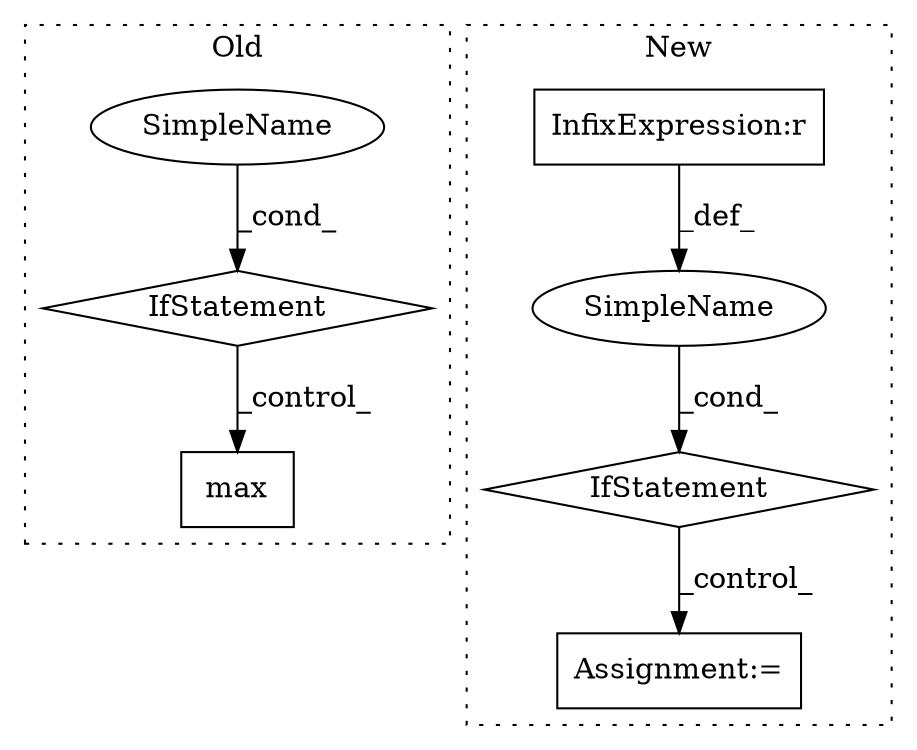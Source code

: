 digraph G {
subgraph cluster0 {
1 [label="max" a="32" s="860" l="5" shape="box"];
6 [label="IfStatement" a="25" s="700,747" l="4,2" shape="diamond"];
7 [label="SimpleName" a="42" s="" l="" shape="ellipse"];
label = "Old";
style="dotted";
}
subgraph cluster1 {
2 [label="IfStatement" a="25" s="789,803" l="4,2" shape="diamond"];
3 [label="Assignment:=" a="7" s="997" l="21" shape="box"];
4 [label="SimpleName" a="42" s="" l="" shape="ellipse"];
5 [label="InfixExpression:r" a="27" s="798" l="4" shape="box"];
label = "New";
style="dotted";
}
2 -> 3 [label="_control_"];
4 -> 2 [label="_cond_"];
5 -> 4 [label="_def_"];
6 -> 1 [label="_control_"];
7 -> 6 [label="_cond_"];
}